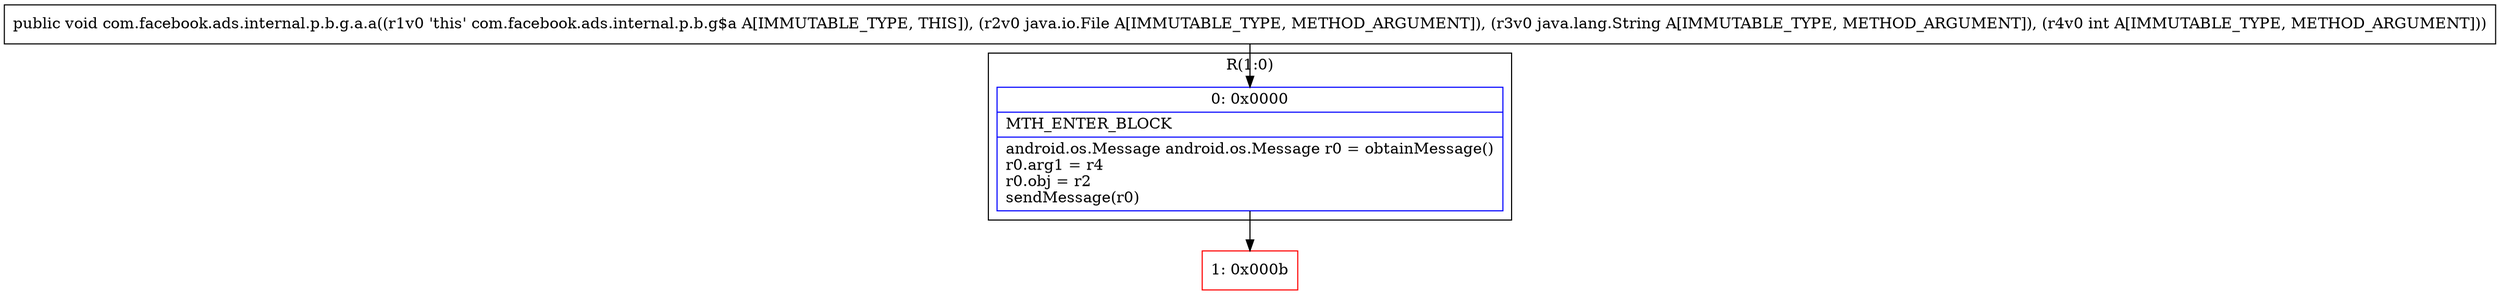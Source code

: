 digraph "CFG forcom.facebook.ads.internal.p.b.g.a.a(Ljava\/io\/File;Ljava\/lang\/String;I)V" {
subgraph cluster_Region_1808349283 {
label = "R(1:0)";
node [shape=record,color=blue];
Node_0 [shape=record,label="{0\:\ 0x0000|MTH_ENTER_BLOCK\l|android.os.Message android.os.Message r0 = obtainMessage()\lr0.arg1 = r4\lr0.obj = r2\lsendMessage(r0)\l}"];
}
Node_1 [shape=record,color=red,label="{1\:\ 0x000b}"];
MethodNode[shape=record,label="{public void com.facebook.ads.internal.p.b.g.a.a((r1v0 'this' com.facebook.ads.internal.p.b.g$a A[IMMUTABLE_TYPE, THIS]), (r2v0 java.io.File A[IMMUTABLE_TYPE, METHOD_ARGUMENT]), (r3v0 java.lang.String A[IMMUTABLE_TYPE, METHOD_ARGUMENT]), (r4v0 int A[IMMUTABLE_TYPE, METHOD_ARGUMENT])) }"];
MethodNode -> Node_0;
Node_0 -> Node_1;
}

